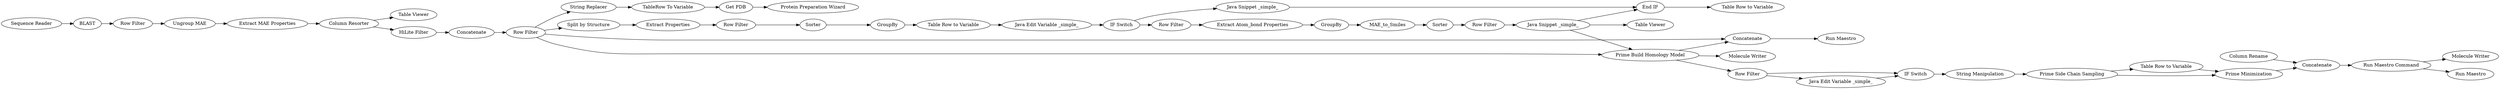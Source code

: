 digraph {
	"-7213285480887612244_119" [label="Ungroup MAE"]
	"-505526058143896030_8295" [label="Row Filter"]
	"-4617973759837680942_8264" [label="Java Snippet _simple_"]
	"-4820080485308674272_8276" [label="Java Snippet _simple_"]
	"-1240649283187982235_113" [label=BLAST]
	"-6049115159402297738_36" [label="Extract Properties"]
	"-8404636515178493621_152" [label="Get PDB"]
	"-4820080485308674272_8266" [label="IF Switch"]
	"-1240649283187982235_9743" [label="Sequence Reader"]
	"-4820080485308674272_8265" [label="Table Row to Variable"]
	"-8404636515178493621_8300" [label="Row Filter"]
	"-1240649283187982235_8302" [label="Molecule Writer"]
	"-6049115159402297738_8274" [label="Java Edit Variable _simple_"]
	"-6049115159402297738_8270" [label=Sorter]
	"-6049115159402297738_8269" [label="Row Filter"]
	"-1240649283187982235_8303" [label="Molecule Writer"]
	"-6049115159402297738_8273" [label=GroupBy]
	"-4617973759837680942_8257" [label="Extract Atom_bond Properties"]
	"-7213285480887612244_123" [label="Row Filter"]
	"-8404636515178493621_157" [label="String Replacer"]
	"-1240649283187982235_8291" [label="Run Maestro"]
	"-4820080485308674272_8267" [label="End IF"]
	"7543086326856140269_8285" [label="Run Maestro Command"]
	"-1240649283187982235_120" [label="Table Viewer"]
	"-1240649283187982235_8289" [label="Table Row to Variable"]
	"-505526058143896030_8294" [label="Java Edit Variable _simple_"]
	"7543086326856140269_8283" [label="Column Rename"]
	"-8404636515178493621_8299" [label=Concatenate]
	"-1240649283187982235_8286" [label="Run Maestro"]
	"-4617973759837680942_8260" [label=MAE_to_Smiles]
	"-1240649283187982235_8287" [label="Prime Minimization"]
	"-4617973759837680942_8277" [label="Row Filter"]
	"-1240649283187982235_8290" [label=Concatenate]
	"7543086326856140269_8282" [label=Concatenate]
	"-1240649283187982235_8288" [label="Prime Side Chain Sampling"]
	"-1240649283187982235_112" [label="Prime Build Homology Model"]
	"-4617973759837680942_8262" [label="Row Filter"]
	"-7213285480887612244_124" [label="Column Resorter"]
	"-505526058143896030_8296" [label="IF Switch"]
	"-1240649283187982235_159" [label="HiLite Filter"]
	"-6049115159402297738_33" [label="Split by Structure"]
	"-4617973759837680942_8258" [label=GroupBy]
	"-8404636515178493621_154" [label="TableRow To Variable"]
	"-1240649283187982235_8261" [label="Table Viewer"]
	"-7213285480887612244_115" [label="Extract MAE Properties"]
	"-4617973759837680942_8261" [label=Sorter]
	"-6049115159402297738_8271" [label="Table Row to Variable"]
	"-8404636515178493621_158" [label="Protein Preparation Wizard"]
	"-505526058143896030_8298" [label="String Manipulation"]
	"-7213285480887612244_119" -> "-7213285480887612244_115"
	"-7213285480887612244_123" -> "-7213285480887612244_119"
	"-8404636515178493621_8300" -> "-1240649283187982235_112"
	"-6049115159402297738_33" -> "-6049115159402297738_36"
	"-4617973759837680942_8262" -> "-4617973759837680942_8264"
	"-6049115159402297738_8269" -> "-6049115159402297738_8270"
	"-4617973759837680942_8260" -> "-4617973759837680942_8261"
	"-1240649283187982235_159" -> "-8404636515178493621_8299"
	"-8404636515178493621_8299" -> "-8404636515178493621_8300"
	"-8404636515178493621_8300" -> "-6049115159402297738_33"
	"-8404636515178493621_8300" -> "-8404636515178493621_157"
	"-4617973759837680942_8264" -> "-4820080485308674272_8267"
	"-8404636515178493621_157" -> "-8404636515178493621_154"
	"-4820080485308674272_8276" -> "-4820080485308674272_8267"
	"-1240649283187982235_8288" -> "-1240649283187982235_8289"
	"-1240649283187982235_8290" -> "-1240649283187982235_8291"
	"-1240649283187982235_112" -> "-505526058143896030_8295"
	"-6049115159402297738_8270" -> "-6049115159402297738_8273"
	"-4617973759837680942_8277" -> "-4617973759837680942_8257"
	"7543086326856140269_8283" -> "7543086326856140269_8282"
	"-8404636515178493621_152" -> "-8404636515178493621_158"
	"-6049115159402297738_8273" -> "-6049115159402297738_8271"
	"7543086326856140269_8285" -> "-1240649283187982235_8303"
	"-7213285480887612244_124" -> "-1240649283187982235_159"
	"-1240649283187982235_8289" -> "-1240649283187982235_8287"
	"-4820080485308674272_8267" -> "-4820080485308674272_8265"
	"-6049115159402297738_36" -> "-6049115159402297738_8269"
	"-4820080485308674272_8266" -> "-4617973759837680942_8277"
	"7543086326856140269_8282" -> "7543086326856140269_8285"
	"-6049115159402297738_8274" -> "-4820080485308674272_8266"
	"-7213285480887612244_124" -> "-1240649283187982235_120"
	"-1240649283187982235_112" -> "-1240649283187982235_8290"
	"-4617973759837680942_8257" -> "-4617973759837680942_8258"
	"-8404636515178493621_8300" -> "-1240649283187982235_8290"
	"-4617973759837680942_8264" -> "-1240649283187982235_8261"
	"-7213285480887612244_115" -> "-7213285480887612244_124"
	"-4617973759837680942_8258" -> "-4617973759837680942_8260"
	"-505526058143896030_8295" -> "-505526058143896030_8296"
	"-1240649283187982235_9743" -> "-1240649283187982235_113"
	"-505526058143896030_8298" -> "-1240649283187982235_8288"
	"-4617973759837680942_8264" -> "-1240649283187982235_112"
	"-4820080485308674272_8266" -> "-4820080485308674272_8276"
	"-6049115159402297738_8271" -> "-6049115159402297738_8274"
	"-505526058143896030_8296" -> "-505526058143896030_8298"
	"-1240649283187982235_8287" -> "7543086326856140269_8282"
	"-1240649283187982235_113" -> "-7213285480887612244_123"
	"-1240649283187982235_8288" -> "-1240649283187982235_8287"
	"-8404636515178493621_154" -> "-8404636515178493621_152"
	"-4617973759837680942_8261" -> "-4617973759837680942_8262"
	"-505526058143896030_8294" -> "-505526058143896030_8296"
	"-505526058143896030_8295" -> "-505526058143896030_8294"
	"7543086326856140269_8285" -> "-1240649283187982235_8286"
	"-1240649283187982235_112" -> "-1240649283187982235_8302"
	rankdir=LR
}
